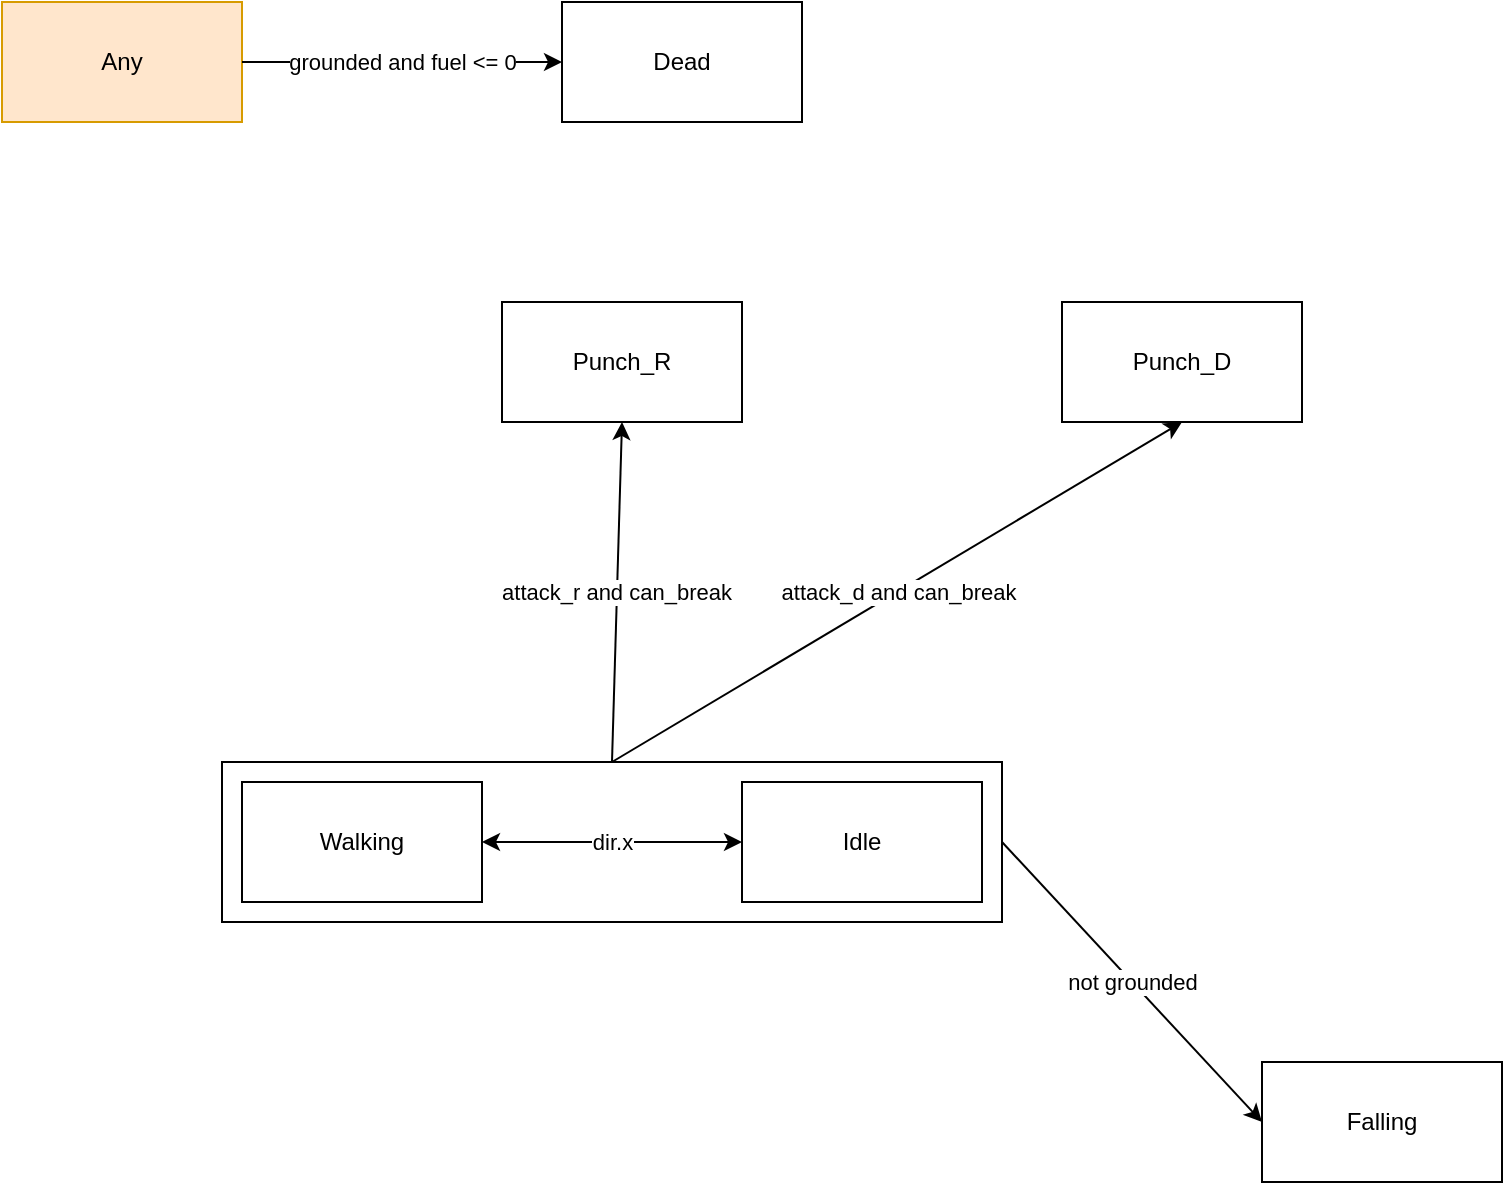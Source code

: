 <mxfile version="14.6.11" type="device"><diagram id="MKtV5HPMNdTbqCdoZnYK" name="Page-1"><mxGraphModel dx="1422" dy="842" grid="1" gridSize="10" guides="1" tooltips="1" connect="1" arrows="1" fold="1" page="1" pageScale="1" pageWidth="850" pageHeight="1100" math="0" shadow="0"><root><mxCell id="0"/><mxCell id="1" parent="0"/><mxCell id="wliRWaMoY0XBa5mbwod6-2" value="Walking" style="rounded=0;whiteSpace=wrap;html=1;" parent="1" vertex="1"><mxGeometry x="140" y="470" width="120" height="60" as="geometry"/></mxCell><mxCell id="wliRWaMoY0XBa5mbwod6-3" value="Idle" style="rounded=0;whiteSpace=wrap;html=1;" parent="1" vertex="1"><mxGeometry x="390" y="470" width="120" height="60" as="geometry"/></mxCell><mxCell id="wliRWaMoY0XBa5mbwod6-4" value="Falling" style="rounded=0;whiteSpace=wrap;html=1;" parent="1" vertex="1"><mxGeometry x="650" y="610" width="120" height="60" as="geometry"/></mxCell><mxCell id="wliRWaMoY0XBa5mbwod6-5" value="Dead" style="rounded=0;whiteSpace=wrap;html=1;" parent="1" vertex="1"><mxGeometry x="300" y="80" width="120" height="60" as="geometry"/></mxCell><mxCell id="wliRWaMoY0XBa5mbwod6-6" value="Punch_R" style="rounded=0;whiteSpace=wrap;html=1;" parent="1" vertex="1"><mxGeometry x="270" y="230" width="120" height="60" as="geometry"/></mxCell><mxCell id="wliRWaMoY0XBa5mbwod6-7" value="Punch_D" style="rounded=0;whiteSpace=wrap;html=1;" parent="1" vertex="1"><mxGeometry x="550" y="230" width="120" height="60" as="geometry"/></mxCell><mxCell id="wliRWaMoY0XBa5mbwod6-9" value="dir.x" style="endArrow=classic;startArrow=classic;html=1;entryX=0;entryY=0.5;entryDx=0;entryDy=0;exitX=1;exitY=0.5;exitDx=0;exitDy=0;" parent="1" source="wliRWaMoY0XBa5mbwod6-2" target="wliRWaMoY0XBa5mbwod6-3" edge="1"><mxGeometry width="50" height="50" relative="1" as="geometry"><mxPoint x="340" y="420" as="sourcePoint"/><mxPoint x="390" y="370" as="targetPoint"/></mxGeometry></mxCell><mxCell id="wliRWaMoY0XBa5mbwod6-11" value="Any" style="rounded=0;whiteSpace=wrap;html=1;fillColor=#ffe6cc;strokeColor=#d79b00;" parent="1" vertex="1"><mxGeometry x="20" y="80" width="120" height="60" as="geometry"/></mxCell><mxCell id="wliRWaMoY0XBa5mbwod6-12" value="grounded and fuel &amp;lt;= 0" style="endArrow=classic;html=1;exitX=1;exitY=0.5;exitDx=0;exitDy=0;entryX=0;entryY=0.5;entryDx=0;entryDy=0;" parent="1" source="wliRWaMoY0XBa5mbwod6-11" target="wliRWaMoY0XBa5mbwod6-5" edge="1"><mxGeometry width="50" height="50" relative="1" as="geometry"><mxPoint x="400" y="460" as="sourcePoint"/><mxPoint x="450" y="410" as="targetPoint"/><mxPoint as="offset"/></mxGeometry></mxCell><mxCell id="wliRWaMoY0XBa5mbwod6-13" value="attack_r and can_break" style="endArrow=classic;html=1;exitX=0.5;exitY=0;exitDx=0;exitDy=0;entryX=0.5;entryY=1;entryDx=0;entryDy=0;" parent="1" source="rj7bTaoll6dEKJ3UrvEl-1" target="wliRWaMoY0XBa5mbwod6-6" edge="1"><mxGeometry width="50" height="50" relative="1" as="geometry"><mxPoint x="400" y="460" as="sourcePoint"/><mxPoint x="450" y="410" as="targetPoint"/></mxGeometry></mxCell><mxCell id="wliRWaMoY0XBa5mbwod6-14" value="attack_d and can_break" style="endArrow=classic;html=1;exitX=0.5;exitY=0;exitDx=0;exitDy=0;entryX=0.5;entryY=1;entryDx=0;entryDy=0;" parent="1" source="rj7bTaoll6dEKJ3UrvEl-1" target="wliRWaMoY0XBa5mbwod6-7" edge="1"><mxGeometry width="50" height="50" relative="1" as="geometry"><mxPoint x="400" y="460" as="sourcePoint"/><mxPoint x="450" y="410" as="targetPoint"/></mxGeometry></mxCell><mxCell id="rj7bTaoll6dEKJ3UrvEl-1" value="" style="rounded=0;whiteSpace=wrap;html=1;fillColor=none;" vertex="1" parent="1"><mxGeometry x="130" y="460" width="390" height="80" as="geometry"/></mxCell><mxCell id="rj7bTaoll6dEKJ3UrvEl-2" style="edgeStyle=orthogonalEdgeStyle;rounded=0;orthogonalLoop=1;jettySize=auto;html=1;exitX=0.5;exitY=1;exitDx=0;exitDy=0;" edge="1" parent="1" source="rj7bTaoll6dEKJ3UrvEl-1" target="rj7bTaoll6dEKJ3UrvEl-1"><mxGeometry relative="1" as="geometry"/></mxCell><mxCell id="rj7bTaoll6dEKJ3UrvEl-3" value="not grounded" style="endArrow=classic;html=1;exitX=1;exitY=0.5;exitDx=0;exitDy=0;entryX=0;entryY=0.5;entryDx=0;entryDy=0;" edge="1" parent="1" source="rj7bTaoll6dEKJ3UrvEl-1" target="wliRWaMoY0XBa5mbwod6-4"><mxGeometry width="50" height="50" relative="1" as="geometry"><mxPoint x="410" y="460" as="sourcePoint"/><mxPoint x="460" y="410" as="targetPoint"/></mxGeometry></mxCell></root></mxGraphModel></diagram></mxfile>